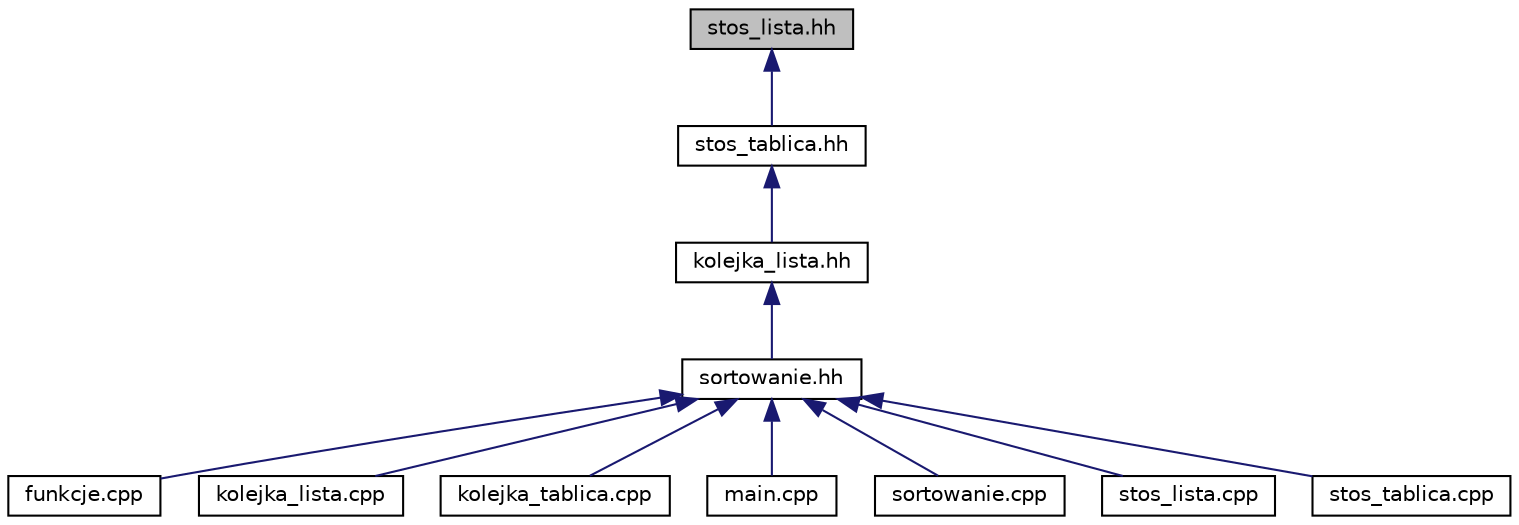 digraph G
{
  edge [fontname="Helvetica",fontsize="10",labelfontname="Helvetica",labelfontsize="10"];
  node [fontname="Helvetica",fontsize="10",shape=record];
  Node1 [label="stos_lista.hh",height=0.2,width=0.4,color="black", fillcolor="grey75", style="filled" fontcolor="black"];
  Node1 -> Node2 [dir="back",color="midnightblue",fontsize="10",style="solid",fontname="Helvetica"];
  Node2 [label="stos_tablica.hh",height=0.2,width=0.4,color="black", fillcolor="white", style="filled",URL="$stos__tablica_8hh.html",tooltip="Zawiera deklaracje metod, klase Stos_lista oraz instrukcje zalaczenia bibliotek."];
  Node2 -> Node3 [dir="back",color="midnightblue",fontsize="10",style="solid",fontname="Helvetica"];
  Node3 [label="kolejka_lista.hh",height=0.2,width=0.4,color="black", fillcolor="white", style="filled",URL="$kolejka__lista_8hh.html",tooltip="Zawiera deklaracje metod, klase Kolejka_lista oraz instrukcje zalaczenia bibliotek."];
  Node3 -> Node4 [dir="back",color="midnightblue",fontsize="10",style="solid",fontname="Helvetica"];
  Node4 [label="sortowanie.hh",height=0.2,width=0.4,color="black", fillcolor="white", style="filled",URL="$sortowanie_8hh.html",tooltip="Zawiera deklaracje funkcji sortujacych oraz instrukcje zalaczenia bibliotek."];
  Node4 -> Node5 [dir="back",color="midnightblue",fontsize="10",style="solid",fontname="Helvetica"];
  Node5 [label="funkcje.cpp",height=0.2,width=0.4,color="black", fillcolor="white", style="filled",URL="$funkcje_8cpp.html",tooltip="Zawiera definicje funkcji uzytych w programie."];
  Node4 -> Node6 [dir="back",color="midnightblue",fontsize="10",style="solid",fontname="Helvetica"];
  Node6 [label="kolejka_lista.cpp",height=0.2,width=0.4,color="black", fillcolor="white", style="filled",URL="$kolejka__lista_8cpp.html",tooltip="Zawiera definicje funkcji uzywanych przez kolejke zaimplementowana przy pomocy listy - klasa Kolejka_..."];
  Node4 -> Node7 [dir="back",color="midnightblue",fontsize="10",style="solid",fontname="Helvetica"];
  Node7 [label="kolejka_tablica.cpp",height=0.2,width=0.4,color="black", fillcolor="white", style="filled",URL="$kolejka__tablica_8cpp.html",tooltip="Zawiera definicje funkcji uzywanych przez kolejke zaimplementowana przy pomocy tablicy - klasa Kolejk..."];
  Node4 -> Node8 [dir="back",color="midnightblue",fontsize="10",style="solid",fontname="Helvetica"];
  Node8 [label="main.cpp",height=0.2,width=0.4,color="black", fillcolor="white", style="filled",URL="$main_8cpp.html",tooltip="Zawiera definicje glownej funkcji programu."];
  Node4 -> Node9 [dir="back",color="midnightblue",fontsize="10",style="solid",fontname="Helvetica"];
  Node9 [label="sortowanie.cpp",height=0.2,width=0.4,color="black", fillcolor="white", style="filled",URL="$sortowanie_8cpp.html",tooltip="Zawiera definicje funkcji uzytych w algorytmach sortujacych."];
  Node4 -> Node10 [dir="back",color="midnightblue",fontsize="10",style="solid",fontname="Helvetica"];
  Node10 [label="stos_lista.cpp",height=0.2,width=0.4,color="black", fillcolor="white", style="filled",URL="$stos__lista_8cpp.html",tooltip="Zawiera definicje funkcji uzywanych przez stos zaimplementowana przy pomocy listy - klasa Stos_lista..."];
  Node4 -> Node11 [dir="back",color="midnightblue",fontsize="10",style="solid",fontname="Helvetica"];
  Node11 [label="stos_tablica.cpp",height=0.2,width=0.4,color="black", fillcolor="white", style="filled",URL="$stos__tablica_8cpp.html",tooltip="Zawiera definicje funkcji uzywanych przez stos zaimplementowana przy pomocy tablicy - klasa Stos_tabl..."];
}
